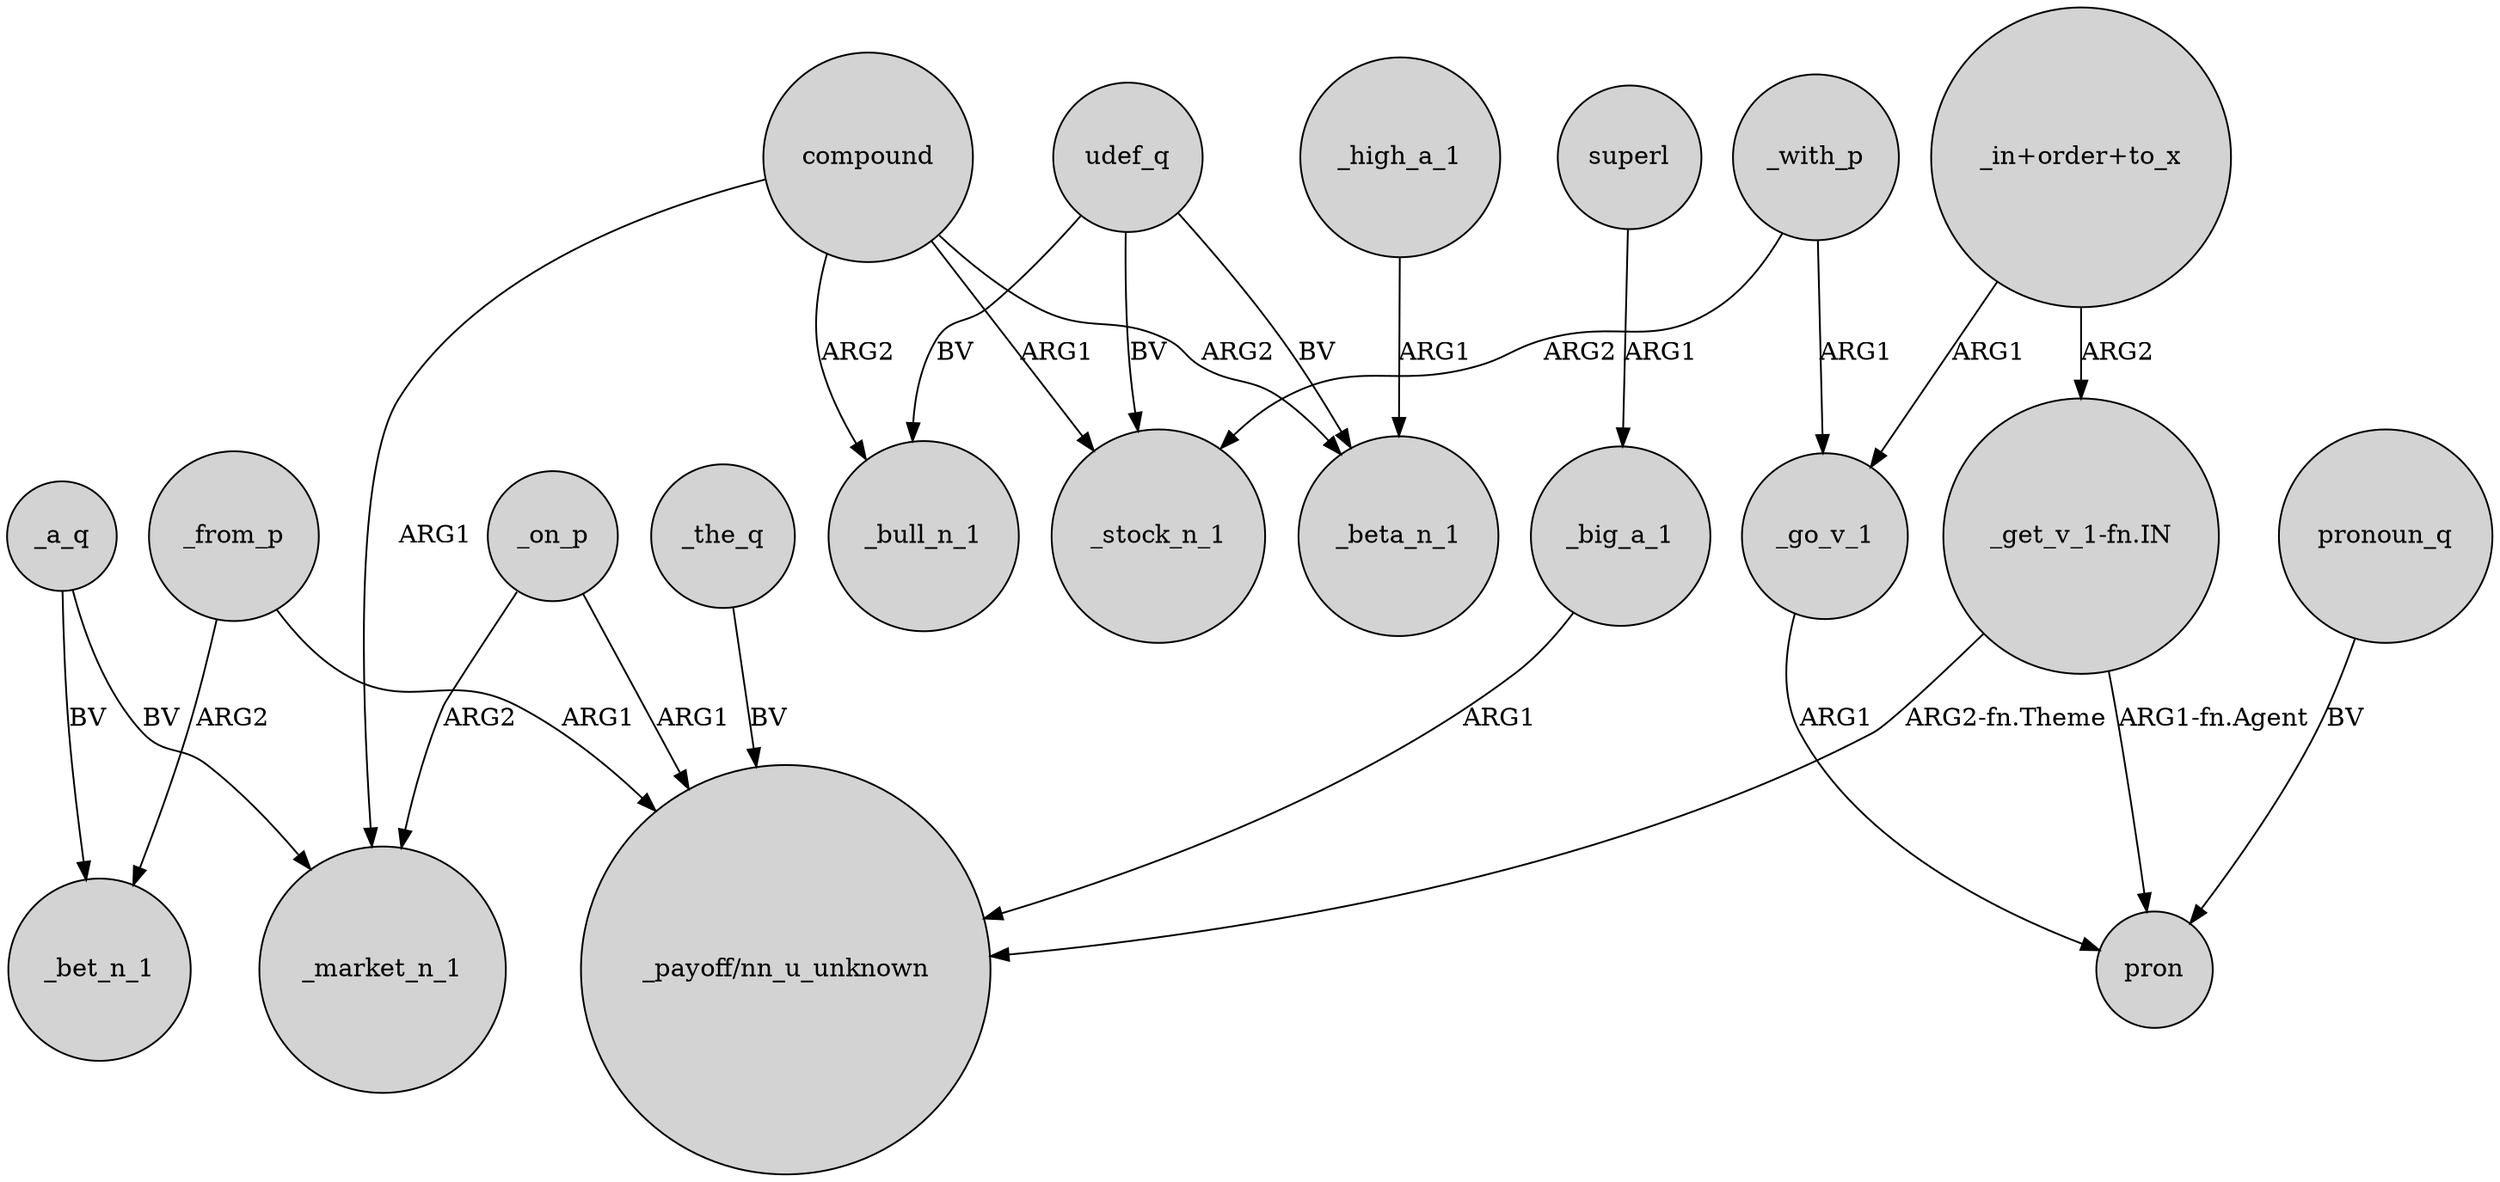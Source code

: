 digraph {
	node [shape=circle style=filled]
	_a_q -> _bet_n_1 [label=BV]
	_from_p -> _bet_n_1 [label=ARG2]
	_big_a_1 -> "_payoff/nn_u_unknown" [label=ARG1]
	_on_p -> _market_n_1 [label=ARG2]
	compound -> _stock_n_1 [label=ARG1]
	_with_p -> _go_v_1 [label=ARG1]
	udef_q -> _bull_n_1 [label=BV]
	_with_p -> _stock_n_1 [label=ARG2]
	"_in+order+to_x" -> "_get_v_1-fn.IN" [label=ARG2]
	compound -> _beta_n_1 [label=ARG2]
	pronoun_q -> pron [label=BV]
	udef_q -> _stock_n_1 [label=BV]
	"_in+order+to_x" -> _go_v_1 [label=ARG1]
	_on_p -> "_payoff/nn_u_unknown" [label=ARG1]
	"_get_v_1-fn.IN" -> pron [label="ARG1-fn.Agent"]
	_the_q -> "_payoff/nn_u_unknown" [label=BV]
	compound -> _bull_n_1 [label=ARG2]
	"_get_v_1-fn.IN" -> "_payoff/nn_u_unknown" [label="ARG2-fn.Theme"]
	_a_q -> _market_n_1 [label=BV]
	_go_v_1 -> pron [label=ARG1]
	udef_q -> _beta_n_1 [label=BV]
	_high_a_1 -> _beta_n_1 [label=ARG1]
	compound -> _market_n_1 [label=ARG1]
	superl -> _big_a_1 [label=ARG1]
	_from_p -> "_payoff/nn_u_unknown" [label=ARG1]
}
